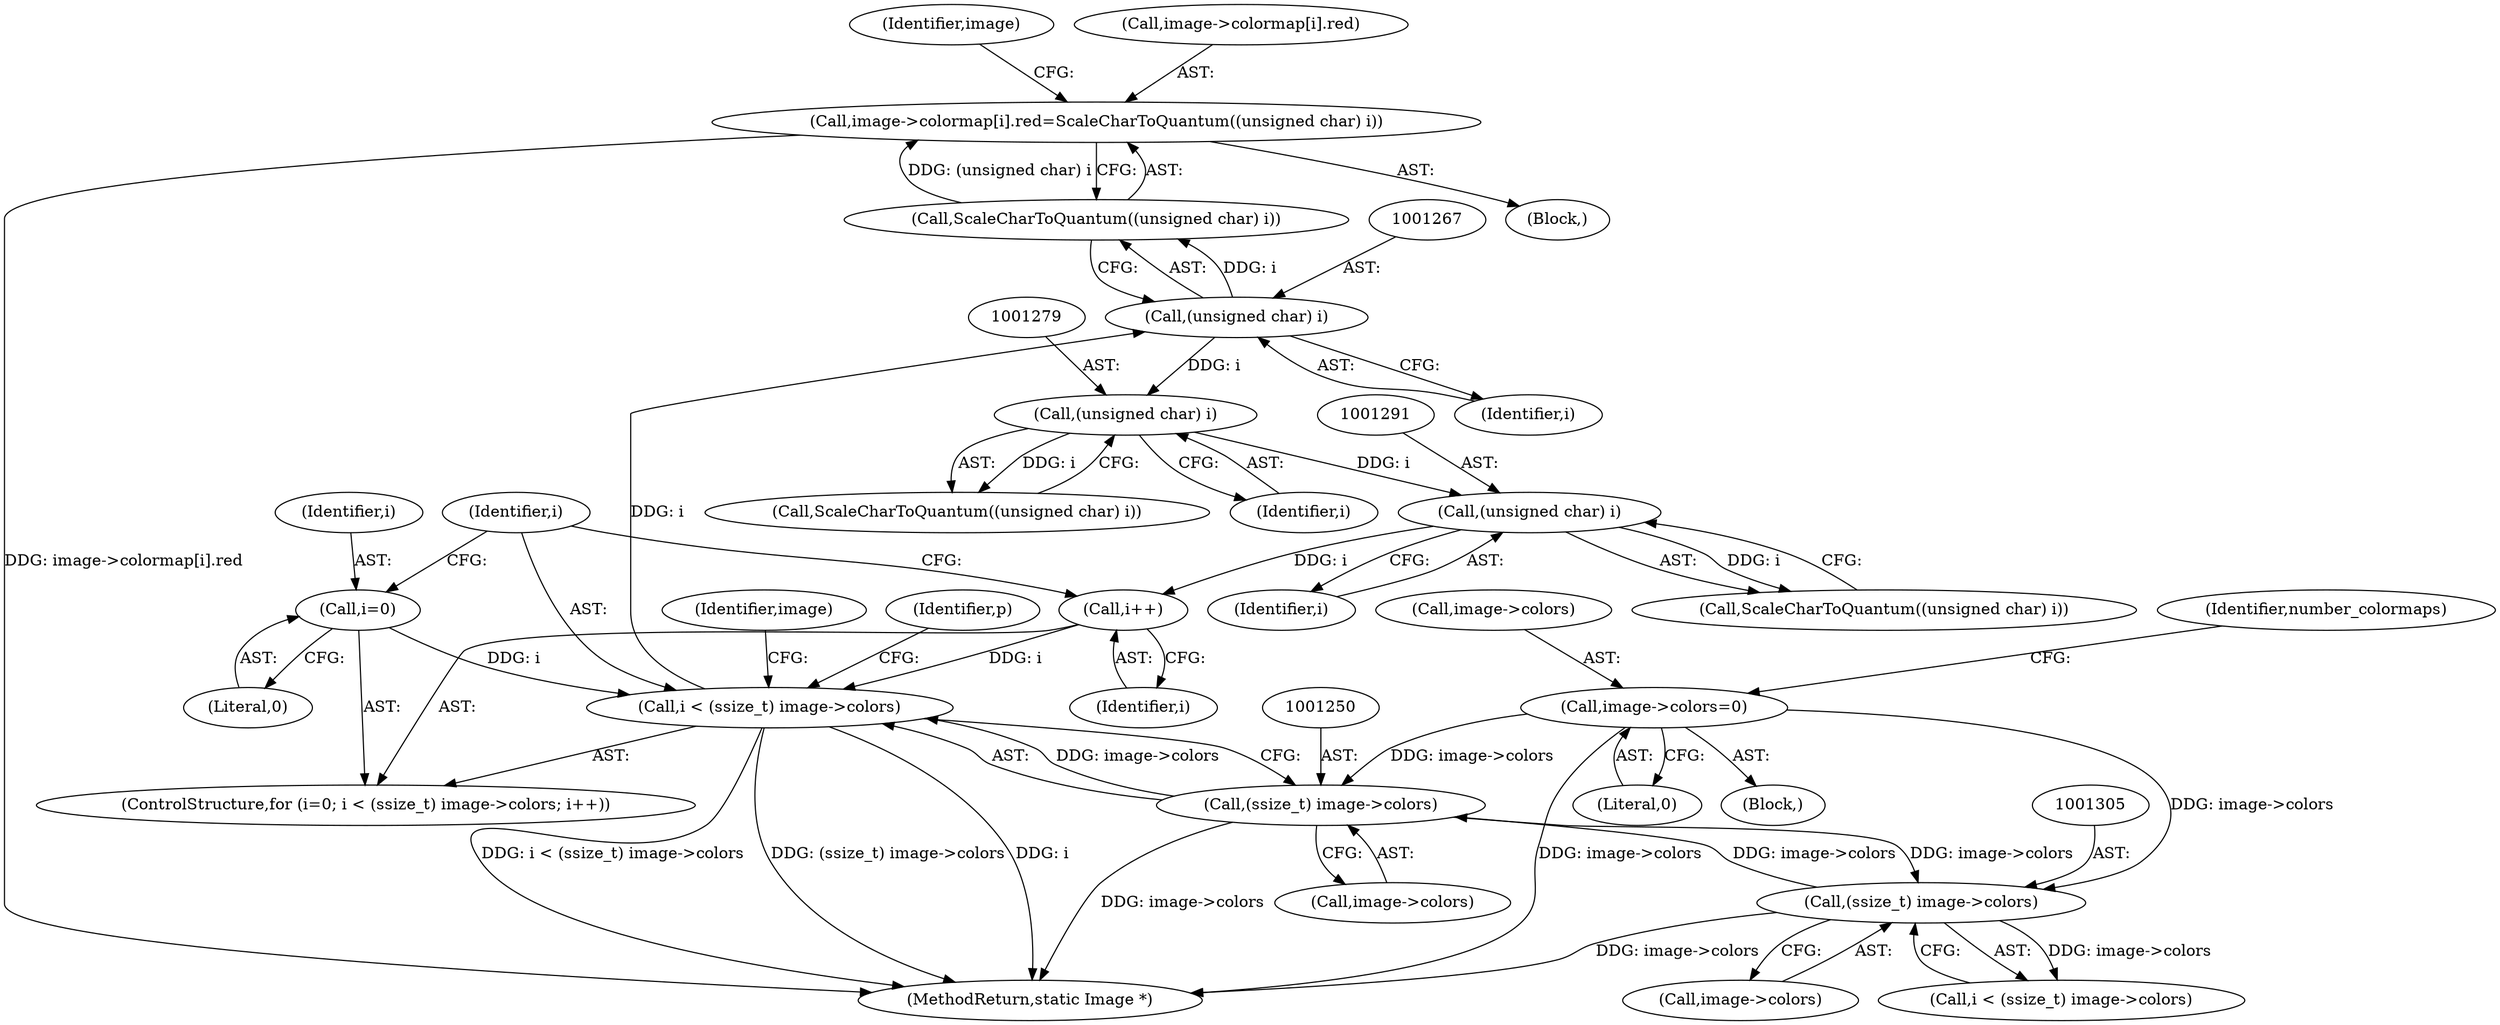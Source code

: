 digraph "0_ImageMagick_f6e9d0d9955e85bdd7540b251cd50d598dacc5e6_53@array" {
"1001257" [label="(Call,image->colormap[i].red=ScaleCharToQuantum((unsigned char) i))"];
"1001265" [label="(Call,ScaleCharToQuantum((unsigned char) i))"];
"1001266" [label="(Call,(unsigned char) i)"];
"1001247" [label="(Call,i < (ssize_t) image->colors)"];
"1001254" [label="(Call,i++)"];
"1001290" [label="(Call,(unsigned char) i)"];
"1001278" [label="(Call,(unsigned char) i)"];
"1001244" [label="(Call,i=0)"];
"1001249" [label="(Call,(ssize_t) image->colors)"];
"1001304" [label="(Call,(ssize_t) image->colors)"];
"1001591" [label="(Call,image->colors=0)"];
"1001254" [label="(Call,i++)"];
"1001257" [label="(Call,image->colormap[i].red=ScaleCharToQuantum((unsigned char) i))"];
"1001290" [label="(Call,(unsigned char) i)"];
"1001246" [label="(Literal,0)"];
"1001354" [label="(Identifier,p)"];
"1001249" [label="(Call,(ssize_t) image->colors)"];
"1001456" [label="(Block,)"];
"1001289" [label="(Call,ScaleCharToQuantum((unsigned char) i))"];
"1001251" [label="(Call,image->colors)"];
"1001261" [label="(Identifier,image)"];
"1001255" [label="(Identifier,i)"];
"1001598" [label="(Identifier,number_colormaps)"];
"1001268" [label="(Identifier,i)"];
"1001277" [label="(Call,ScaleCharToQuantum((unsigned char) i))"];
"1001595" [label="(Literal,0)"];
"1001273" [label="(Identifier,image)"];
"1001280" [label="(Identifier,i)"];
"1001245" [label="(Identifier,i)"];
"1001256" [label="(Block,)"];
"1001723" [label="(MethodReturn,static Image *)"];
"1001265" [label="(Call,ScaleCharToQuantum((unsigned char) i))"];
"1001247" [label="(Call,i < (ssize_t) image->colors)"];
"1001302" [label="(Call,i < (ssize_t) image->colors)"];
"1001258" [label="(Call,image->colormap[i].red)"];
"1001304" [label="(Call,(ssize_t) image->colors)"];
"1001592" [label="(Call,image->colors)"];
"1001244" [label="(Call,i=0)"];
"1001292" [label="(Identifier,i)"];
"1001591" [label="(Call,image->colors=0)"];
"1001306" [label="(Call,image->colors)"];
"1001248" [label="(Identifier,i)"];
"1001266" [label="(Call,(unsigned char) i)"];
"1001278" [label="(Call,(unsigned char) i)"];
"1001243" [label="(ControlStructure,for (i=0; i < (ssize_t) image->colors; i++))"];
"1001257" -> "1001256"  [label="AST: "];
"1001257" -> "1001265"  [label="CFG: "];
"1001258" -> "1001257"  [label="AST: "];
"1001265" -> "1001257"  [label="AST: "];
"1001273" -> "1001257"  [label="CFG: "];
"1001257" -> "1001723"  [label="DDG: image->colormap[i].red"];
"1001265" -> "1001257"  [label="DDG: (unsigned char) i"];
"1001265" -> "1001266"  [label="CFG: "];
"1001266" -> "1001265"  [label="AST: "];
"1001266" -> "1001265"  [label="DDG: i"];
"1001266" -> "1001268"  [label="CFG: "];
"1001267" -> "1001266"  [label="AST: "];
"1001268" -> "1001266"  [label="AST: "];
"1001247" -> "1001266"  [label="DDG: i"];
"1001266" -> "1001278"  [label="DDG: i"];
"1001247" -> "1001243"  [label="AST: "];
"1001247" -> "1001249"  [label="CFG: "];
"1001248" -> "1001247"  [label="AST: "];
"1001249" -> "1001247"  [label="AST: "];
"1001261" -> "1001247"  [label="CFG: "];
"1001354" -> "1001247"  [label="CFG: "];
"1001247" -> "1001723"  [label="DDG: i < (ssize_t) image->colors"];
"1001247" -> "1001723"  [label="DDG: (ssize_t) image->colors"];
"1001247" -> "1001723"  [label="DDG: i"];
"1001254" -> "1001247"  [label="DDG: i"];
"1001244" -> "1001247"  [label="DDG: i"];
"1001249" -> "1001247"  [label="DDG: image->colors"];
"1001254" -> "1001243"  [label="AST: "];
"1001254" -> "1001255"  [label="CFG: "];
"1001255" -> "1001254"  [label="AST: "];
"1001248" -> "1001254"  [label="CFG: "];
"1001290" -> "1001254"  [label="DDG: i"];
"1001290" -> "1001289"  [label="AST: "];
"1001290" -> "1001292"  [label="CFG: "];
"1001291" -> "1001290"  [label="AST: "];
"1001292" -> "1001290"  [label="AST: "];
"1001289" -> "1001290"  [label="CFG: "];
"1001290" -> "1001289"  [label="DDG: i"];
"1001278" -> "1001290"  [label="DDG: i"];
"1001278" -> "1001277"  [label="AST: "];
"1001278" -> "1001280"  [label="CFG: "];
"1001279" -> "1001278"  [label="AST: "];
"1001280" -> "1001278"  [label="AST: "];
"1001277" -> "1001278"  [label="CFG: "];
"1001278" -> "1001277"  [label="DDG: i"];
"1001244" -> "1001243"  [label="AST: "];
"1001244" -> "1001246"  [label="CFG: "];
"1001245" -> "1001244"  [label="AST: "];
"1001246" -> "1001244"  [label="AST: "];
"1001248" -> "1001244"  [label="CFG: "];
"1001249" -> "1001251"  [label="CFG: "];
"1001250" -> "1001249"  [label="AST: "];
"1001251" -> "1001249"  [label="AST: "];
"1001249" -> "1001723"  [label="DDG: image->colors"];
"1001304" -> "1001249"  [label="DDG: image->colors"];
"1001591" -> "1001249"  [label="DDG: image->colors"];
"1001249" -> "1001304"  [label="DDG: image->colors"];
"1001304" -> "1001302"  [label="AST: "];
"1001304" -> "1001306"  [label="CFG: "];
"1001305" -> "1001304"  [label="AST: "];
"1001306" -> "1001304"  [label="AST: "];
"1001302" -> "1001304"  [label="CFG: "];
"1001304" -> "1001723"  [label="DDG: image->colors"];
"1001304" -> "1001302"  [label="DDG: image->colors"];
"1001591" -> "1001304"  [label="DDG: image->colors"];
"1001591" -> "1001456"  [label="AST: "];
"1001591" -> "1001595"  [label="CFG: "];
"1001592" -> "1001591"  [label="AST: "];
"1001595" -> "1001591"  [label="AST: "];
"1001598" -> "1001591"  [label="CFG: "];
"1001591" -> "1001723"  [label="DDG: image->colors"];
}
